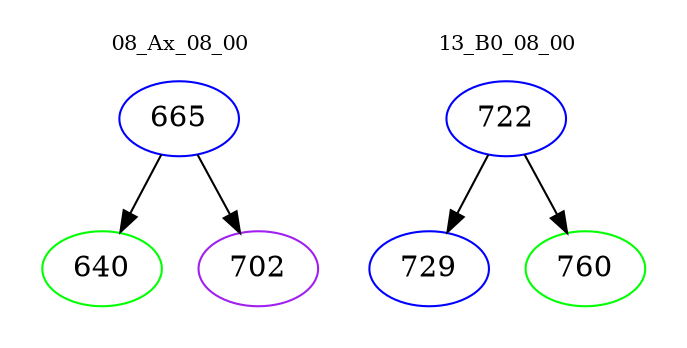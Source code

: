 digraph{
subgraph cluster_0 {
color = white
label = "08_Ax_08_00";
fontsize=10;
T0_665 [label="665", color="blue"]
T0_665 -> T0_640 [color="black"]
T0_640 [label="640", color="green"]
T0_665 -> T0_702 [color="black"]
T0_702 [label="702", color="purple"]
}
subgraph cluster_1 {
color = white
label = "13_B0_08_00";
fontsize=10;
T1_722 [label="722", color="blue"]
T1_722 -> T1_729 [color="black"]
T1_729 [label="729", color="blue"]
T1_722 -> T1_760 [color="black"]
T1_760 [label="760", color="green"]
}
}
